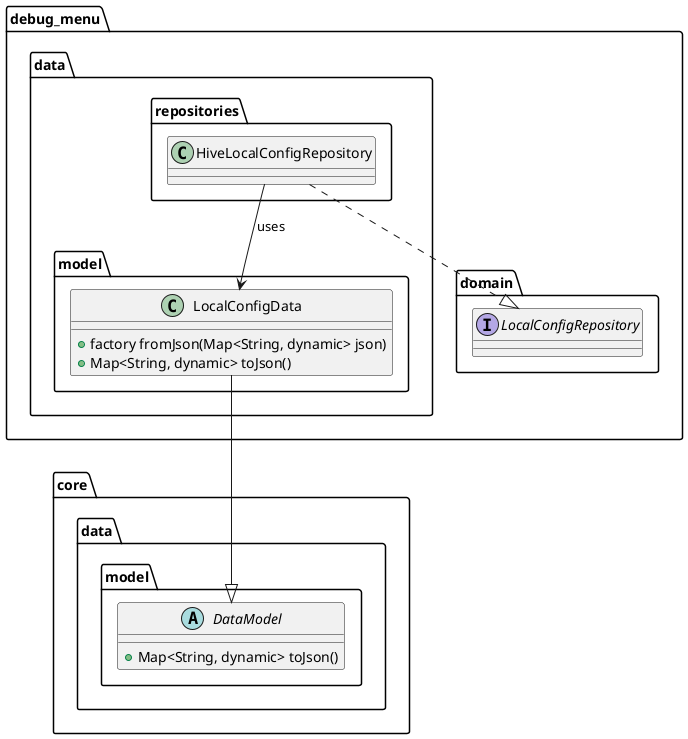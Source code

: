 @startuml debug_menu_data_layer_class_diagram

package debug_menu {
        package data {
            package repositories {
                class HiveLocalConfigRepository {}
            }

            package model {
                class LocalConfigData {
                    + factory fromJson(Map<String, dynamic> json)
                    + Map<String, dynamic> toJson()
                }
            }
        }

        package domain {
            interface LocalConfigRepository {}
        }
}

package core.data.model {
    abstract class DataModel {
        + Map<String, dynamic> toJson()
    }
}

HiveLocalConfigRepository --> LocalConfigData : uses
HiveLocalConfigRepository ..|> LocalConfigRepository

LocalConfigData --|> DataModel

@enduml

